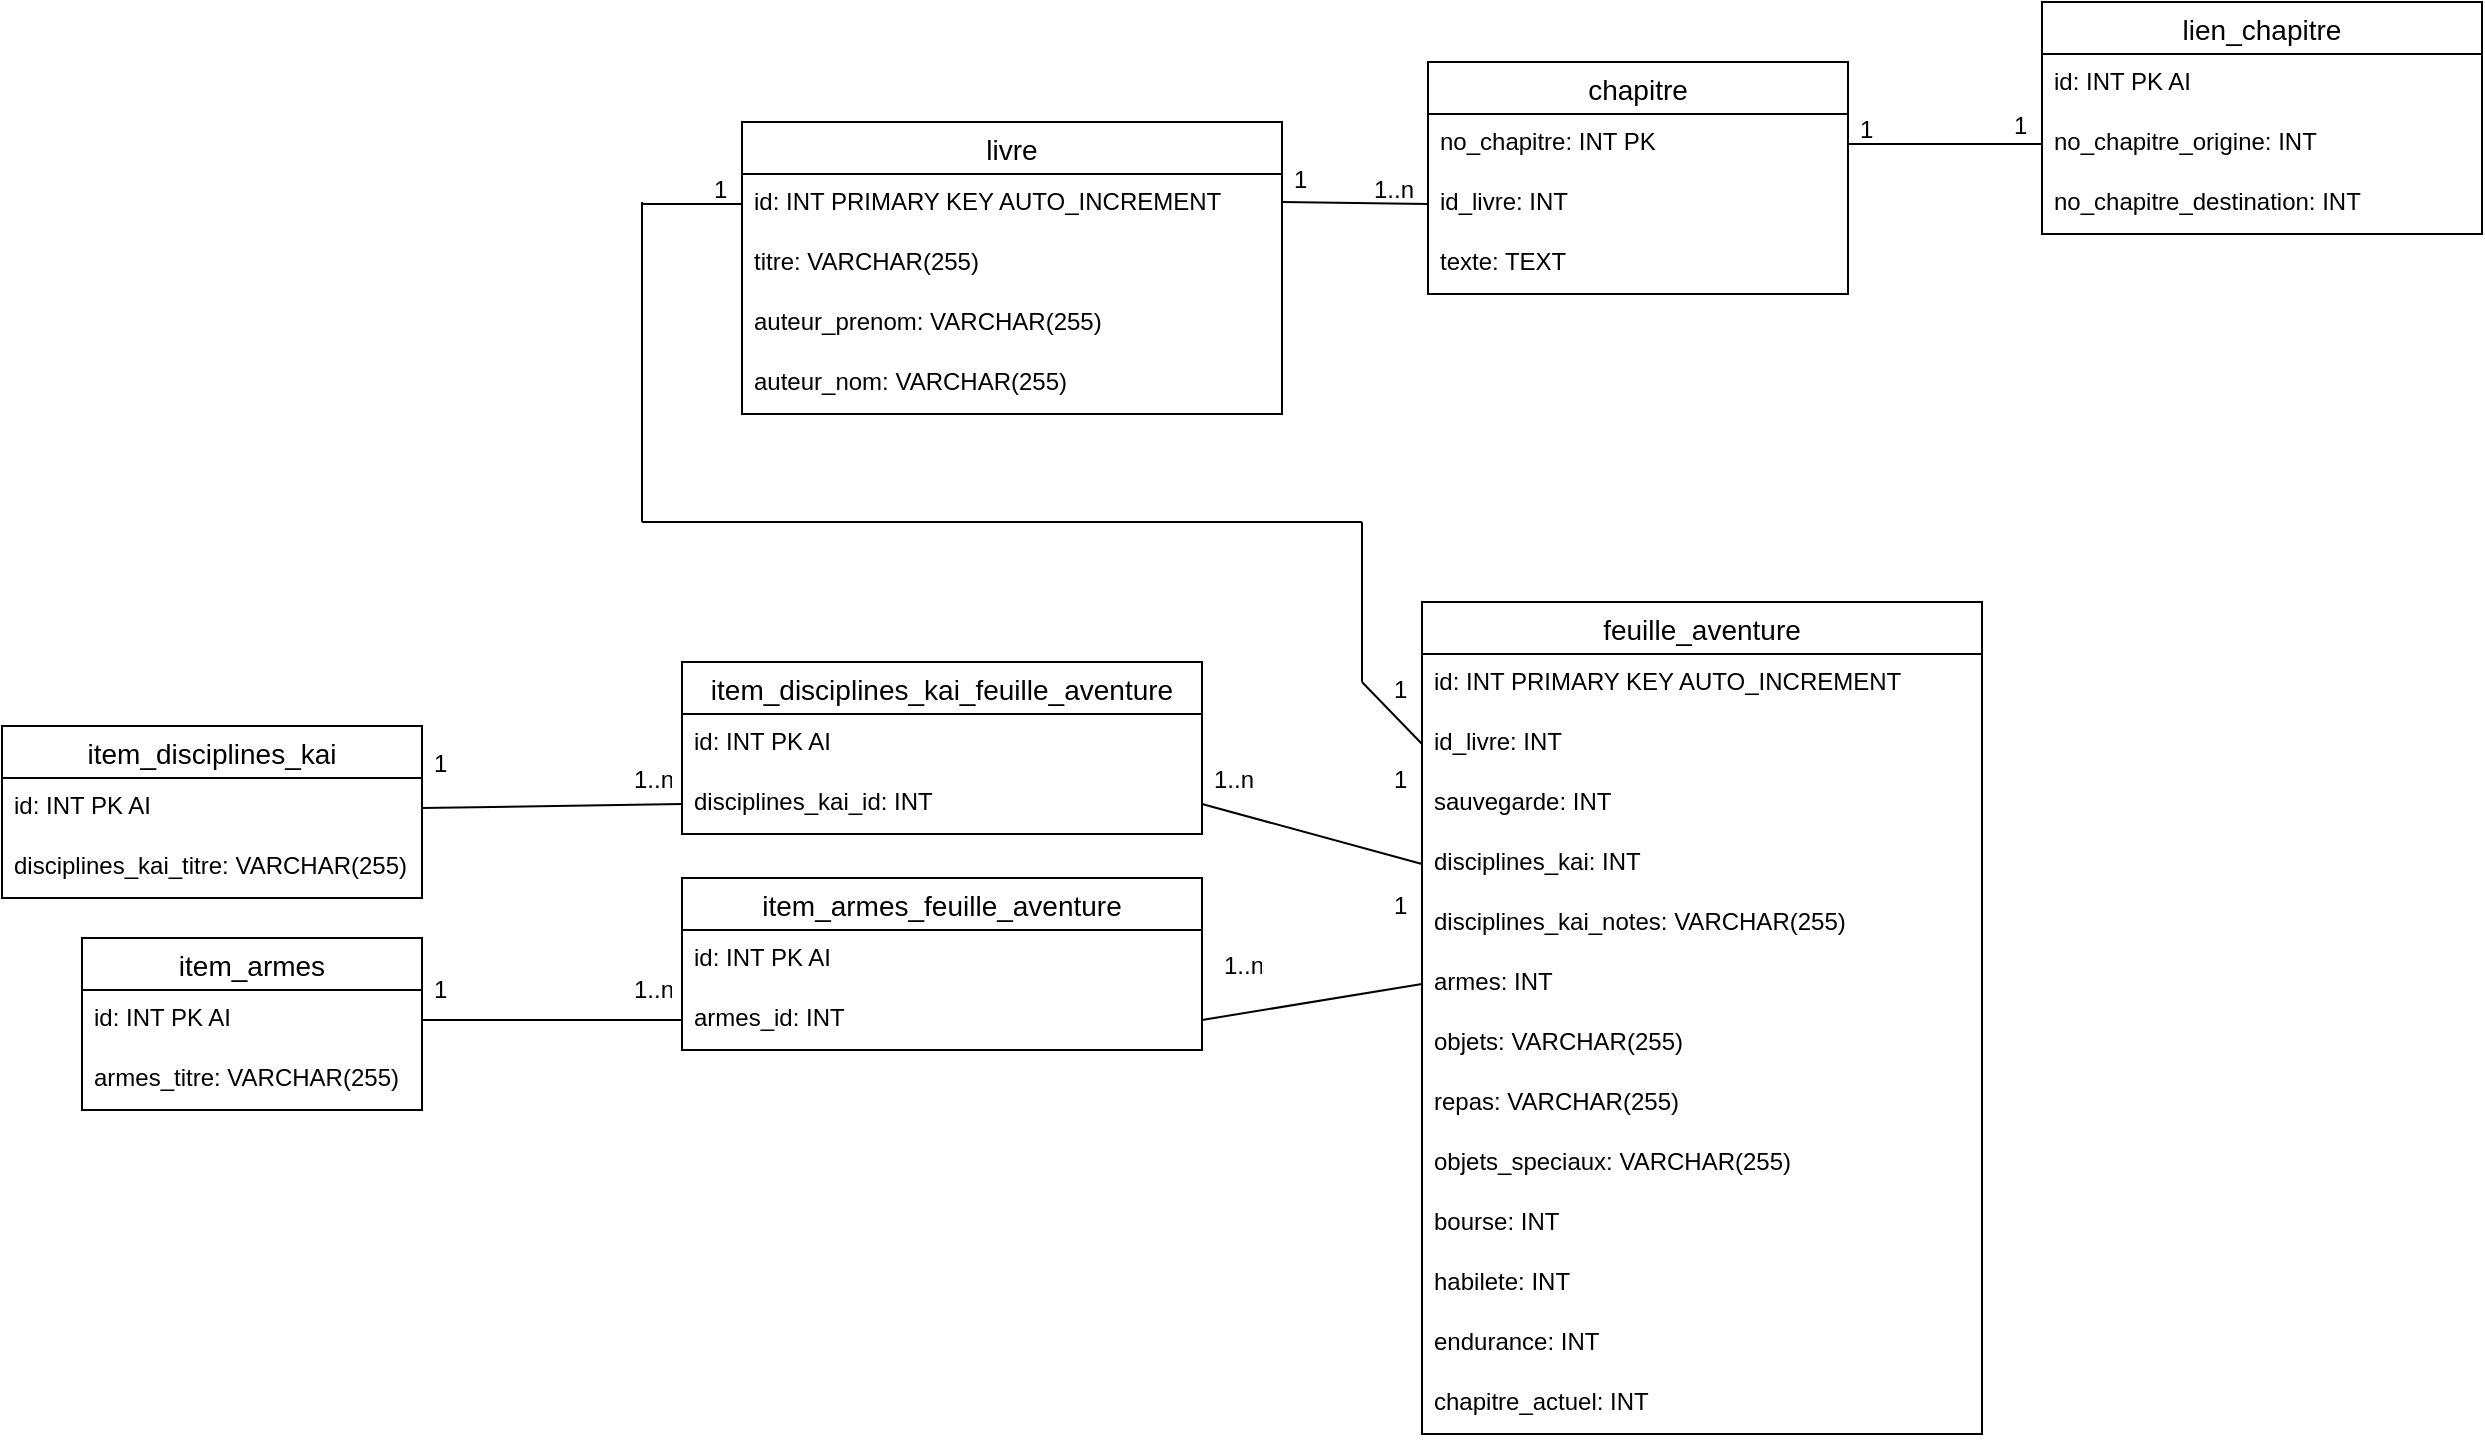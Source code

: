 <mxfile version="20.3.0" type="device"><diagram id="8a82gnL9Ti1jS3Z0b7Y0" name="Page-1"><mxGraphModel dx="2340" dy="795" grid="1" gridSize="10" guides="1" tooltips="1" connect="1" arrows="1" fold="1" page="1" pageScale="1" pageWidth="827" pageHeight="1169" math="0" shadow="0"><root><mxCell id="0"/><mxCell id="1" parent="0"/><mxCell id="UXGBYxF8aV68pguyi7tR-3" value="chapitre" style="swimlane;fontStyle=0;childLayout=stackLayout;horizontal=1;startSize=26;horizontalStack=0;resizeParent=1;resizeParentMax=0;resizeLast=0;collapsible=1;marginBottom=0;align=center;fontSize=14;" parent="1" vertex="1"><mxGeometry x="433" y="210" width="210" height="116" as="geometry"/></mxCell><mxCell id="UXGBYxF8aV68pguyi7tR-4" value="no_chapitre: INT PK" style="text;strokeColor=none;fillColor=none;spacingLeft=4;spacingRight=4;overflow=hidden;rotatable=0;points=[[0,0.5],[1,0.5]];portConstraint=eastwest;fontSize=12;" parent="UXGBYxF8aV68pguyi7tR-3" vertex="1"><mxGeometry y="26" width="210" height="30" as="geometry"/></mxCell><mxCell id="UXGBYxF8aV68pguyi7tR-5" value="id_livre: INT" style="text;strokeColor=none;fillColor=none;spacingLeft=4;spacingRight=4;overflow=hidden;rotatable=0;points=[[0,0.5],[1,0.5]];portConstraint=eastwest;fontSize=12;" parent="UXGBYxF8aV68pguyi7tR-3" vertex="1"><mxGeometry y="56" width="210" height="30" as="geometry"/></mxCell><mxCell id="UXGBYxF8aV68pguyi7tR-6" value="texte: TEXT" style="text;strokeColor=none;fillColor=none;spacingLeft=4;spacingRight=4;overflow=hidden;rotatable=0;points=[[0,0.5],[1,0.5]];portConstraint=eastwest;fontSize=12;" parent="UXGBYxF8aV68pguyi7tR-3" vertex="1"><mxGeometry y="86" width="210" height="30" as="geometry"/></mxCell><mxCell id="UXGBYxF8aV68pguyi7tR-7" value="lien_chapitre" style="swimlane;fontStyle=0;childLayout=stackLayout;horizontal=1;startSize=26;horizontalStack=0;resizeParent=1;resizeParentMax=0;resizeLast=0;collapsible=1;marginBottom=0;align=center;fontSize=14;" parent="1" vertex="1"><mxGeometry x="740" y="180" width="220" height="116" as="geometry"/></mxCell><mxCell id="UXGBYxF8aV68pguyi7tR-8" value="id: INT PK AI" style="text;strokeColor=none;fillColor=none;spacingLeft=4;spacingRight=4;overflow=hidden;rotatable=0;points=[[0,0.5],[1,0.5]];portConstraint=eastwest;fontSize=12;" parent="UXGBYxF8aV68pguyi7tR-7" vertex="1"><mxGeometry y="26" width="220" height="30" as="geometry"/></mxCell><mxCell id="UXGBYxF8aV68pguyi7tR-9" value="no_chapitre_origine: INT" style="text;strokeColor=none;fillColor=none;spacingLeft=4;spacingRight=4;overflow=hidden;rotatable=0;points=[[0,0.5],[1,0.5]];portConstraint=eastwest;fontSize=12;" parent="UXGBYxF8aV68pguyi7tR-7" vertex="1"><mxGeometry y="56" width="220" height="30" as="geometry"/></mxCell><mxCell id="UXGBYxF8aV68pguyi7tR-10" value="no_chapitre_destination: INT" style="text;strokeColor=none;fillColor=none;spacingLeft=4;spacingRight=4;overflow=hidden;rotatable=0;points=[[0,0.5],[1,0.5]];portConstraint=eastwest;fontSize=12;" parent="UXGBYxF8aV68pguyi7tR-7" vertex="1"><mxGeometry y="86" width="220" height="30" as="geometry"/></mxCell><mxCell id="UXGBYxF8aV68pguyi7tR-11" value="livre" style="swimlane;fontStyle=0;childLayout=stackLayout;horizontal=1;startSize=26;horizontalStack=0;resizeParent=1;resizeParentMax=0;resizeLast=0;collapsible=1;marginBottom=0;align=center;fontSize=14;" parent="1" vertex="1"><mxGeometry x="90" y="240" width="270" height="146" as="geometry"/></mxCell><mxCell id="UXGBYxF8aV68pguyi7tR-12" value="id: INT PRIMARY KEY AUTO_INCREMENT" style="text;strokeColor=none;fillColor=none;spacingLeft=4;spacingRight=4;overflow=hidden;rotatable=0;points=[[0,0.5],[1,0.5]];portConstraint=eastwest;fontSize=12;" parent="UXGBYxF8aV68pguyi7tR-11" vertex="1"><mxGeometry y="26" width="270" height="30" as="geometry"/></mxCell><mxCell id="UXGBYxF8aV68pguyi7tR-14" value="titre: VARCHAR(255)" style="text;strokeColor=none;fillColor=none;spacingLeft=4;spacingRight=4;overflow=hidden;rotatable=0;points=[[0,0.5],[1,0.5]];portConstraint=eastwest;fontSize=12;" parent="UXGBYxF8aV68pguyi7tR-11" vertex="1"><mxGeometry y="56" width="270" height="30" as="geometry"/></mxCell><mxCell id="UXGBYxF8aV68pguyi7tR-73" value="auteur_prenom: VARCHAR(255)" style="text;strokeColor=none;fillColor=none;spacingLeft=4;spacingRight=4;overflow=hidden;rotatable=0;points=[[0,0.5],[1,0.5]];portConstraint=eastwest;fontSize=12;" parent="UXGBYxF8aV68pguyi7tR-11" vertex="1"><mxGeometry y="86" width="270" height="30" as="geometry"/></mxCell><mxCell id="UXGBYxF8aV68pguyi7tR-74" value="auteur_nom: VARCHAR(255)" style="text;strokeColor=none;fillColor=none;spacingLeft=4;spacingRight=4;overflow=hidden;rotatable=0;points=[[0,0.5],[1,0.5]];portConstraint=eastwest;fontSize=12;" parent="UXGBYxF8aV68pguyi7tR-11" vertex="1"><mxGeometry y="116" width="270" height="30" as="geometry"/></mxCell><mxCell id="UXGBYxF8aV68pguyi7tR-15" value="feuille_aventure" style="swimlane;fontStyle=0;childLayout=stackLayout;horizontal=1;startSize=26;horizontalStack=0;resizeParent=1;resizeParentMax=0;resizeLast=0;collapsible=1;marginBottom=0;align=center;fontSize=14;" parent="1" vertex="1"><mxGeometry x="430" y="480" width="280" height="416" as="geometry"/></mxCell><mxCell id="UXGBYxF8aV68pguyi7tR-16" value="id: INT PRIMARY KEY AUTO_INCREMENT" style="text;strokeColor=none;fillColor=none;spacingLeft=4;spacingRight=4;overflow=hidden;rotatable=0;points=[[0,0.5],[1,0.5]];portConstraint=eastwest;fontSize=12;" parent="UXGBYxF8aV68pguyi7tR-15" vertex="1"><mxGeometry y="26" width="280" height="30" as="geometry"/></mxCell><mxCell id="UXGBYxF8aV68pguyi7tR-76" value="id_livre: INT" style="text;strokeColor=none;fillColor=none;spacingLeft=4;spacingRight=4;overflow=hidden;rotatable=0;points=[[0,0.5],[1,0.5]];portConstraint=eastwest;fontSize=12;" parent="UXGBYxF8aV68pguyi7tR-15" vertex="1"><mxGeometry y="56" width="280" height="30" as="geometry"/></mxCell><mxCell id="H5VrwWOgvpPkzhrXNZyC-1" value="sauvegarde: INT" style="text;strokeColor=none;fillColor=none;spacingLeft=4;spacingRight=4;overflow=hidden;rotatable=0;points=[[0,0.5],[1,0.5]];portConstraint=eastwest;fontSize=12;" parent="UXGBYxF8aV68pguyi7tR-15" vertex="1"><mxGeometry y="86" width="280" height="30" as="geometry"/></mxCell><mxCell id="UXGBYxF8aV68pguyi7tR-17" value="disciplines_kai: INT" style="text;strokeColor=none;fillColor=none;spacingLeft=4;spacingRight=4;overflow=hidden;rotatable=0;points=[[0,0.5],[1,0.5]];portConstraint=eastwest;fontSize=12;" parent="UXGBYxF8aV68pguyi7tR-15" vertex="1"><mxGeometry y="116" width="280" height="30" as="geometry"/></mxCell><mxCell id="UXGBYxF8aV68pguyi7tR-19" value="disciplines_kai_notes: VARCHAR(255)" style="text;strokeColor=none;fillColor=none;spacingLeft=4;spacingRight=4;overflow=hidden;rotatable=0;points=[[0,0.5],[1,0.5]];portConstraint=eastwest;fontSize=12;" parent="UXGBYxF8aV68pguyi7tR-15" vertex="1"><mxGeometry y="146" width="280" height="30" as="geometry"/></mxCell><mxCell id="UXGBYxF8aV68pguyi7tR-36" value="armes: INT" style="text;strokeColor=none;fillColor=none;spacingLeft=4;spacingRight=4;overflow=hidden;rotatable=0;points=[[0,0.5],[1,0.5]];portConstraint=eastwest;fontSize=12;" parent="UXGBYxF8aV68pguyi7tR-15" vertex="1"><mxGeometry y="176" width="280" height="30" as="geometry"/></mxCell><mxCell id="UXGBYxF8aV68pguyi7tR-20" value="objets: VARCHAR(255)" style="text;strokeColor=none;fillColor=none;spacingLeft=4;spacingRight=4;overflow=hidden;rotatable=0;points=[[0,0.5],[1,0.5]];portConstraint=eastwest;fontSize=12;" parent="UXGBYxF8aV68pguyi7tR-15" vertex="1"><mxGeometry y="206" width="280" height="30" as="geometry"/></mxCell><mxCell id="UXGBYxF8aV68pguyi7tR-18" value="repas: VARCHAR(255)" style="text;strokeColor=none;fillColor=none;spacingLeft=4;spacingRight=4;overflow=hidden;rotatable=0;points=[[0,0.5],[1,0.5]];portConstraint=eastwest;fontSize=12;" parent="UXGBYxF8aV68pguyi7tR-15" vertex="1"><mxGeometry y="236" width="280" height="30" as="geometry"/></mxCell><mxCell id="UXGBYxF8aV68pguyi7tR-66" value="objets_speciaux: VARCHAR(255)" style="text;strokeColor=none;fillColor=none;spacingLeft=4;spacingRight=4;overflow=hidden;rotatable=0;points=[[0,0.5],[1,0.5]];portConstraint=eastwest;fontSize=12;" parent="UXGBYxF8aV68pguyi7tR-15" vertex="1"><mxGeometry y="266" width="280" height="30" as="geometry"/></mxCell><mxCell id="UXGBYxF8aV68pguyi7tR-67" value="bourse: INT" style="text;strokeColor=none;fillColor=none;spacingLeft=4;spacingRight=4;overflow=hidden;rotatable=0;points=[[0,0.5],[1,0.5]];portConstraint=eastwest;fontSize=12;" parent="UXGBYxF8aV68pguyi7tR-15" vertex="1"><mxGeometry y="296" width="280" height="30" as="geometry"/></mxCell><mxCell id="UXGBYxF8aV68pguyi7tR-68" value="habilete: INT" style="text;strokeColor=none;fillColor=none;spacingLeft=4;spacingRight=4;overflow=hidden;rotatable=0;points=[[0,0.5],[1,0.5]];portConstraint=eastwest;fontSize=12;" parent="UXGBYxF8aV68pguyi7tR-15" vertex="1"><mxGeometry y="326" width="280" height="30" as="geometry"/></mxCell><mxCell id="UXGBYxF8aV68pguyi7tR-69" value="endurance: INT" style="text;strokeColor=none;fillColor=none;spacingLeft=4;spacingRight=4;overflow=hidden;rotatable=0;points=[[0,0.5],[1,0.5]];portConstraint=eastwest;fontSize=12;" parent="UXGBYxF8aV68pguyi7tR-15" vertex="1"><mxGeometry y="356" width="280" height="30" as="geometry"/></mxCell><mxCell id="1dM7Jx2AXGa-A4787vWl-1" value="chapitre_actuel: INT" style="text;strokeColor=none;fillColor=none;spacingLeft=4;spacingRight=4;overflow=hidden;rotatable=0;points=[[0,0.5],[1,0.5]];portConstraint=eastwest;fontSize=12;" vertex="1" parent="UXGBYxF8aV68pguyi7tR-15"><mxGeometry y="386" width="280" height="30" as="geometry"/></mxCell><mxCell id="UXGBYxF8aV68pguyi7tR-37" value="item_armes" style="swimlane;fontStyle=0;childLayout=stackLayout;horizontal=1;startSize=26;horizontalStack=0;resizeParent=1;resizeParentMax=0;resizeLast=0;collapsible=1;marginBottom=0;align=center;fontSize=14;" parent="1" vertex="1"><mxGeometry x="-240" y="648" width="170" height="86" as="geometry"/></mxCell><mxCell id="UXGBYxF8aV68pguyi7tR-38" value="id: INT PK AI" style="text;strokeColor=none;fillColor=none;spacingLeft=4;spacingRight=4;overflow=hidden;rotatable=0;points=[[0,0.5],[1,0.5]];portConstraint=eastwest;fontSize=12;" parent="UXGBYxF8aV68pguyi7tR-37" vertex="1"><mxGeometry y="26" width="170" height="30" as="geometry"/></mxCell><mxCell id="UXGBYxF8aV68pguyi7tR-39" value="armes_titre: VARCHAR(255)" style="text;strokeColor=none;fillColor=none;spacingLeft=4;spacingRight=4;overflow=hidden;rotatable=0;points=[[0,0.5],[1,0.5]];portConstraint=eastwest;fontSize=12;" parent="UXGBYxF8aV68pguyi7tR-37" vertex="1"><mxGeometry y="56" width="170" height="30" as="geometry"/></mxCell><mxCell id="UXGBYxF8aV68pguyi7tR-62" value="item_disciplines_kai" style="swimlane;fontStyle=0;childLayout=stackLayout;horizontal=1;startSize=26;horizontalStack=0;resizeParent=1;resizeParentMax=0;resizeLast=0;collapsible=1;marginBottom=0;align=center;fontSize=14;" parent="1" vertex="1"><mxGeometry x="-280" y="542" width="210" height="86" as="geometry"/></mxCell><mxCell id="UXGBYxF8aV68pguyi7tR-63" value="id: INT PK AI" style="text;strokeColor=none;fillColor=none;spacingLeft=4;spacingRight=4;overflow=hidden;rotatable=0;points=[[0,0.5],[1,0.5]];portConstraint=eastwest;fontSize=12;" parent="UXGBYxF8aV68pguyi7tR-62" vertex="1"><mxGeometry y="26" width="210" height="30" as="geometry"/></mxCell><mxCell id="UXGBYxF8aV68pguyi7tR-64" value="disciplines_kai_titre: VARCHAR(255)" style="text;strokeColor=none;fillColor=none;spacingLeft=4;spacingRight=4;overflow=hidden;rotatable=0;points=[[0,0.5],[1,0.5]];portConstraint=eastwest;fontSize=12;" parent="UXGBYxF8aV68pguyi7tR-62" vertex="1"><mxGeometry y="56" width="210" height="30" as="geometry"/></mxCell><mxCell id="UXGBYxF8aV68pguyi7tR-65" value="" style="endArrow=none;html=1;rounded=0;entryX=0;entryY=0.5;entryDx=0;entryDy=0;exitX=1;exitY=0.5;exitDx=0;exitDy=0;" parent="1" source="UXGBYxF8aV68pguyi7tR-38" target="UXGBYxF8aV68pguyi7tR-118" edge="1"><mxGeometry relative="1" as="geometry"><mxPoint x="-30" y="890" as="sourcePoint"/><mxPoint x="50" y="643.0" as="targetPoint"/></mxGeometry></mxCell><mxCell id="UXGBYxF8aV68pguyi7tR-71" value="" style="endArrow=none;html=1;rounded=0;exitX=1;exitY=0.5;exitDx=0;exitDy=0;entryX=0;entryY=0.5;entryDx=0;entryDy=0;" parent="1" source="UXGBYxF8aV68pguyi7tR-4" target="UXGBYxF8aV68pguyi7tR-9" edge="1"><mxGeometry relative="1" as="geometry"><mxPoint x="643" y="281" as="sourcePoint"/><mxPoint x="780" y="300" as="targetPoint"/></mxGeometry></mxCell><mxCell id="UXGBYxF8aV68pguyi7tR-75" value="" style="endArrow=none;html=1;rounded=0;exitX=1;exitY=0.5;exitDx=0;exitDy=0;entryX=0;entryY=0.5;entryDx=0;entryDy=0;" parent="1" target="UXGBYxF8aV68pguyi7tR-5" edge="1"><mxGeometry relative="1" as="geometry"><mxPoint x="360" y="280" as="sourcePoint"/><mxPoint x="420" y="320" as="targetPoint"/></mxGeometry></mxCell><mxCell id="UXGBYxF8aV68pguyi7tR-77" value="" style="endArrow=none;html=1;rounded=0;entryX=0;entryY=0.5;entryDx=0;entryDy=0;" parent="1" target="UXGBYxF8aV68pguyi7tR-12" edge="1"><mxGeometry width="50" height="50" relative="1" as="geometry"><mxPoint x="40" y="281" as="sourcePoint"/><mxPoint x="80" y="280" as="targetPoint"/></mxGeometry></mxCell><mxCell id="UXGBYxF8aV68pguyi7tR-78" value="" style="endArrow=none;html=1;rounded=0;" parent="1" edge="1"><mxGeometry width="50" height="50" relative="1" as="geometry"><mxPoint x="40" y="440" as="sourcePoint"/><mxPoint x="40" y="280" as="targetPoint"/></mxGeometry></mxCell><mxCell id="UXGBYxF8aV68pguyi7tR-79" value="" style="endArrow=none;html=1;rounded=0;" parent="1" edge="1"><mxGeometry width="50" height="50" relative="1" as="geometry"><mxPoint x="40" y="440" as="sourcePoint"/><mxPoint x="400" y="440" as="targetPoint"/></mxGeometry></mxCell><mxCell id="UXGBYxF8aV68pguyi7tR-80" value="" style="endArrow=none;html=1;rounded=0;" parent="1" edge="1"><mxGeometry width="50" height="50" relative="1" as="geometry"><mxPoint x="400" y="520" as="sourcePoint"/><mxPoint x="400" y="440" as="targetPoint"/></mxGeometry></mxCell><mxCell id="UXGBYxF8aV68pguyi7tR-81" value="" style="endArrow=none;html=1;rounded=0;entryX=0;entryY=0.5;entryDx=0;entryDy=0;" parent="1" target="UXGBYxF8aV68pguyi7tR-76" edge="1"><mxGeometry width="50" height="50" relative="1" as="geometry"><mxPoint x="400" y="520" as="sourcePoint"/><mxPoint x="510" y="400" as="targetPoint"/></mxGeometry></mxCell><mxCell id="UXGBYxF8aV68pguyi7tR-82" value="1" style="text;strokeColor=none;fillColor=none;spacingLeft=4;spacingRight=4;overflow=hidden;rotatable=0;points=[[0,0.5],[1,0.5]];portConstraint=eastwest;fontSize=12;" parent="1" vertex="1"><mxGeometry x="410" y="618" width="20" height="30" as="geometry"/></mxCell><mxCell id="UXGBYxF8aV68pguyi7tR-83" value="1..n" style="text;strokeColor=none;fillColor=none;spacingLeft=4;spacingRight=4;overflow=hidden;rotatable=0;points=[[0,0.5],[1,0.5]];portConstraint=eastwest;fontSize=12;" parent="1" vertex="1"><mxGeometry x="325" y="648" width="30" height="30" as="geometry"/></mxCell><mxCell id="UXGBYxF8aV68pguyi7tR-85" value="1..n" style="text;strokeColor=none;fillColor=none;spacingLeft=4;spacingRight=4;overflow=hidden;rotatable=0;points=[[0,0.5],[1,0.5]];portConstraint=eastwest;fontSize=12;" parent="1" vertex="1"><mxGeometry x="320" y="555" width="40" height="30" as="geometry"/></mxCell><mxCell id="UXGBYxF8aV68pguyi7tR-86" value="1" style="text;strokeColor=none;fillColor=none;spacingLeft=4;spacingRight=4;overflow=hidden;rotatable=0;points=[[0,0.5],[1,0.5]];portConstraint=eastwest;fontSize=12;" parent="1" vertex="1"><mxGeometry x="70" y="260" width="20" height="30" as="geometry"/></mxCell><mxCell id="UXGBYxF8aV68pguyi7tR-87" value="1" style="text;strokeColor=none;fillColor=none;spacingLeft=4;spacingRight=4;overflow=hidden;rotatable=0;points=[[0,0.5],[1,0.5]];portConstraint=eastwest;fontSize=12;" parent="1" vertex="1"><mxGeometry x="410" y="510" width="20" height="30" as="geometry"/></mxCell><mxCell id="UXGBYxF8aV68pguyi7tR-88" value="1" style="text;strokeColor=none;fillColor=none;spacingLeft=4;spacingRight=4;overflow=hidden;rotatable=0;points=[[0,0.5],[1,0.5]];portConstraint=eastwest;fontSize=12;" parent="1" vertex="1"><mxGeometry x="360" y="255" width="20" height="30" as="geometry"/></mxCell><mxCell id="UXGBYxF8aV68pguyi7tR-89" value="1..n" style="text;strokeColor=none;fillColor=none;spacingLeft=4;spacingRight=4;overflow=hidden;rotatable=0;points=[[0,0.5],[1,0.5]];portConstraint=eastwest;fontSize=12;" parent="1" vertex="1"><mxGeometry x="400" y="260" width="40" height="20" as="geometry"/></mxCell><mxCell id="UXGBYxF8aV68pguyi7tR-97" value="1" style="text;strokeColor=none;fillColor=none;spacingLeft=4;spacingRight=4;overflow=hidden;rotatable=0;points=[[0,0.5],[1,0.5]];portConstraint=eastwest;fontSize=12;" parent="1" vertex="1"><mxGeometry x="643" y="230" width="20" height="20" as="geometry"/></mxCell><mxCell id="UXGBYxF8aV68pguyi7tR-98" value="1" style="text;strokeColor=none;fillColor=none;spacingLeft=4;spacingRight=4;overflow=hidden;rotatable=0;points=[[0,0.5],[1,0.5]];portConstraint=eastwest;fontSize=12;" parent="1" vertex="1"><mxGeometry x="720" y="228" width="20" height="20" as="geometry"/></mxCell><mxCell id="UXGBYxF8aV68pguyi7tR-100" value="item_disciplines_kai_feuille_aventure" style="swimlane;fontStyle=0;childLayout=stackLayout;horizontal=1;startSize=26;horizontalStack=0;resizeParent=1;resizeParentMax=0;resizeLast=0;collapsible=1;marginBottom=0;align=center;fontSize=14;" parent="1" vertex="1"><mxGeometry x="60" y="510" width="260" height="86" as="geometry"/></mxCell><mxCell id="UXGBYxF8aV68pguyi7tR-101" value="id: INT PK AI" style="text;strokeColor=none;fillColor=none;spacingLeft=4;spacingRight=4;overflow=hidden;rotatable=0;points=[[0,0.5],[1,0.5]];portConstraint=eastwest;fontSize=12;" parent="UXGBYxF8aV68pguyi7tR-100" vertex="1"><mxGeometry y="26" width="260" height="30" as="geometry"/></mxCell><mxCell id="UXGBYxF8aV68pguyi7tR-102" value="disciplines_kai_id: INT " style="text;strokeColor=none;fillColor=none;spacingLeft=4;spacingRight=4;overflow=hidden;rotatable=0;points=[[0,0.5],[1,0.5]];portConstraint=eastwest;fontSize=12;" parent="UXGBYxF8aV68pguyi7tR-100" vertex="1"><mxGeometry y="56" width="260" height="30" as="geometry"/></mxCell><mxCell id="UXGBYxF8aV68pguyi7tR-104" value="" style="endArrow=none;html=1;rounded=0;entryX=0;entryY=0.5;entryDx=0;entryDy=0;exitX=1;exitY=0.5;exitDx=0;exitDy=0;" parent="1" source="UXGBYxF8aV68pguyi7tR-63" target="UXGBYxF8aV68pguyi7tR-102" edge="1"><mxGeometry width="50" height="50" relative="1" as="geometry"><mxPoint x="-50" y="720" as="sourcePoint"/><mxPoint x="-30" y="900" as="targetPoint"/></mxGeometry></mxCell><mxCell id="UXGBYxF8aV68pguyi7tR-105" value="1" style="text;strokeColor=none;fillColor=none;spacingLeft=4;spacingRight=4;overflow=hidden;rotatable=0;points=[[0,0.5],[1,0.5]];portConstraint=eastwest;fontSize=12;" parent="1" vertex="1"><mxGeometry x="-70" y="547" width="40" height="30" as="geometry"/></mxCell><mxCell id="UXGBYxF8aV68pguyi7tR-106" value="1..n" style="text;strokeColor=none;fillColor=none;spacingLeft=4;spacingRight=4;overflow=hidden;rotatable=0;points=[[0,0.5],[1,0.5]];portConstraint=eastwest;fontSize=12;" parent="1" vertex="1"><mxGeometry x="30" y="555" width="30" height="30" as="geometry"/></mxCell><mxCell id="UXGBYxF8aV68pguyi7tR-109" value="" style="endArrow=none;html=1;rounded=0;entryX=0;entryY=0.5;entryDx=0;entryDy=0;exitX=1;exitY=0.5;exitDx=0;exitDy=0;" parent="1" source="UXGBYxF8aV68pguyi7tR-102" target="UXGBYxF8aV68pguyi7tR-17" edge="1"><mxGeometry relative="1" as="geometry"><mxPoint x="30" y="690" as="sourcePoint"/><mxPoint x="400" y="600" as="targetPoint"/></mxGeometry></mxCell><mxCell id="UXGBYxF8aV68pguyi7tR-110" value="" style="endArrow=none;html=1;rounded=0;entryX=0;entryY=0.5;entryDx=0;entryDy=0;exitX=1;exitY=0.5;exitDx=0;exitDy=0;" parent="1" source="UXGBYxF8aV68pguyi7tR-118" target="UXGBYxF8aV68pguyi7tR-36" edge="1"><mxGeometry relative="1" as="geometry"><mxPoint x="340" y="720" as="sourcePoint"/><mxPoint x="410" y="670" as="targetPoint"/></mxGeometry></mxCell><mxCell id="UXGBYxF8aV68pguyi7tR-112" value="1" style="text;strokeColor=none;fillColor=none;spacingLeft=4;spacingRight=4;overflow=hidden;rotatable=0;points=[[0,0.5],[1,0.5]];portConstraint=eastwest;fontSize=12;" parent="1" vertex="1"><mxGeometry x="410" y="555" width="20" height="30" as="geometry"/></mxCell><mxCell id="UXGBYxF8aV68pguyi7tR-113" value="1" style="text;strokeColor=none;fillColor=none;spacingLeft=4;spacingRight=4;overflow=hidden;rotatable=0;points=[[0,0.5],[1,0.5]];portConstraint=eastwest;fontSize=12;" parent="1" vertex="1"><mxGeometry x="-70" y="660" width="40" height="30" as="geometry"/></mxCell><mxCell id="UXGBYxF8aV68pguyi7tR-114" value="1..n" style="text;strokeColor=none;fillColor=none;spacingLeft=4;spacingRight=4;overflow=hidden;rotatable=0;points=[[0,0.5],[1,0.5]];portConstraint=eastwest;fontSize=12;" parent="1" vertex="1"><mxGeometry x="30" y="660" width="30" height="30" as="geometry"/></mxCell><mxCell id="UXGBYxF8aV68pguyi7tR-115" value="item_armes_feuille_aventure" style="swimlane;fontStyle=0;childLayout=stackLayout;horizontal=1;startSize=26;horizontalStack=0;resizeParent=1;resizeParentMax=0;resizeLast=0;collapsible=1;marginBottom=0;align=center;fontSize=14;" parent="1" vertex="1"><mxGeometry x="60" y="618" width="260" height="86" as="geometry"/></mxCell><mxCell id="UXGBYxF8aV68pguyi7tR-116" value="id: INT PK AI" style="text;strokeColor=none;fillColor=none;spacingLeft=4;spacingRight=4;overflow=hidden;rotatable=0;points=[[0,0.5],[1,0.5]];portConstraint=eastwest;fontSize=12;" parent="UXGBYxF8aV68pguyi7tR-115" vertex="1"><mxGeometry y="26" width="260" height="30" as="geometry"/></mxCell><mxCell id="UXGBYxF8aV68pguyi7tR-118" value="armes_id: INT" style="text;strokeColor=none;fillColor=none;spacingLeft=4;spacingRight=4;overflow=hidden;rotatable=0;points=[[0,0.5],[1,0.5]];portConstraint=eastwest;fontSize=12;" parent="UXGBYxF8aV68pguyi7tR-115" vertex="1"><mxGeometry y="56" width="260" height="30" as="geometry"/></mxCell></root></mxGraphModel></diagram></mxfile>